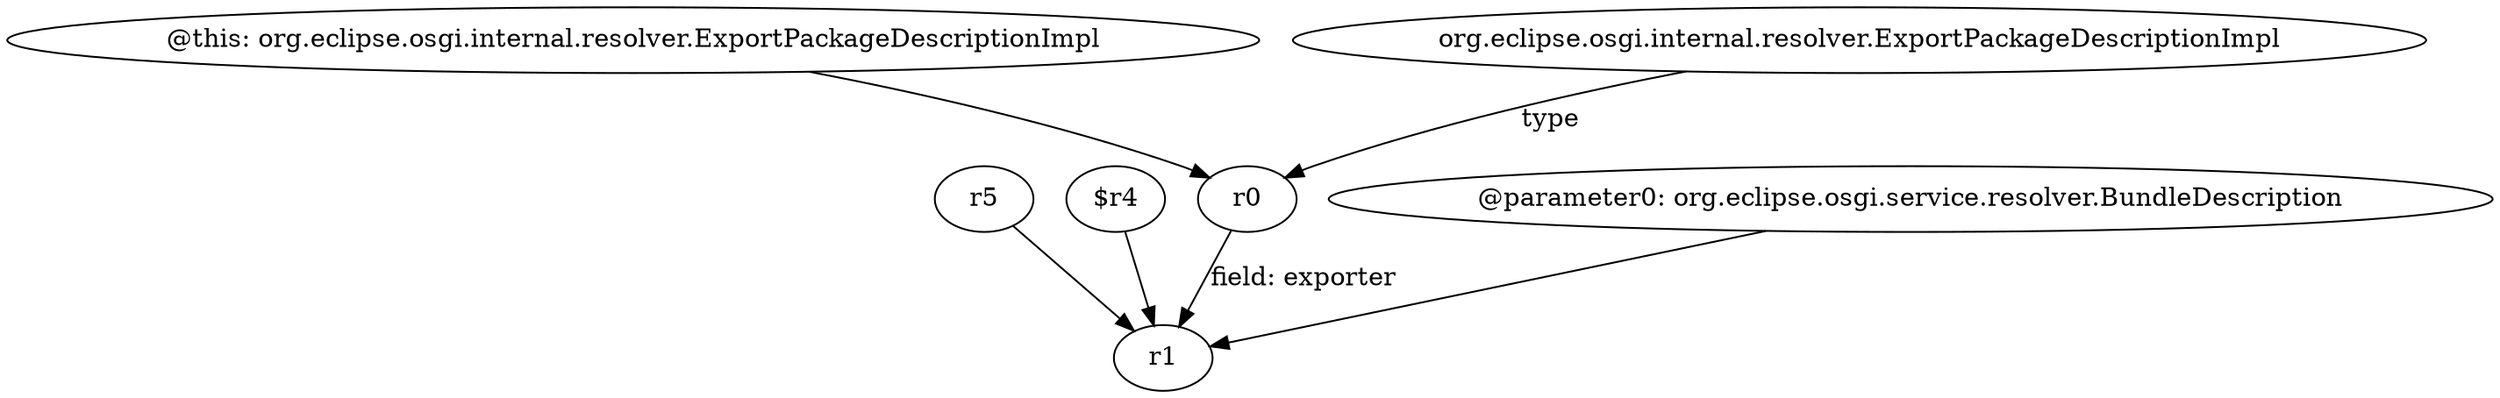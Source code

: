 digraph g {
0[label="r5"]
1[label="r1"]
0->1[label=""]
2[label="$r4"]
2->1[label=""]
3[label="@this: org.eclipse.osgi.internal.resolver.ExportPackageDescriptionImpl"]
4[label="r0"]
3->4[label=""]
4->1[label="field: exporter"]
5[label="@parameter0: org.eclipse.osgi.service.resolver.BundleDescription"]
5->1[label=""]
6[label="org.eclipse.osgi.internal.resolver.ExportPackageDescriptionImpl"]
6->4[label="type"]
}